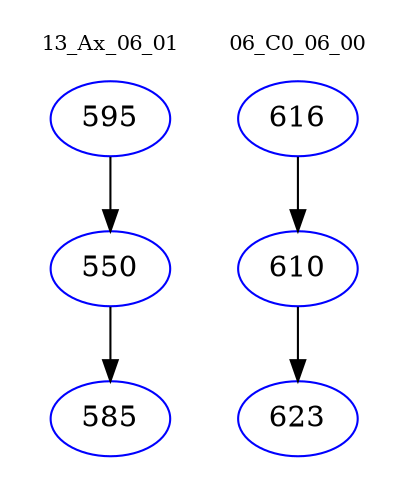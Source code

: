 digraph{
subgraph cluster_0 {
color = white
label = "13_Ax_06_01";
fontsize=10;
T0_595 [label="595", color="blue"]
T0_595 -> T0_550 [color="black"]
T0_550 [label="550", color="blue"]
T0_550 -> T0_585 [color="black"]
T0_585 [label="585", color="blue"]
}
subgraph cluster_1 {
color = white
label = "06_C0_06_00";
fontsize=10;
T1_616 [label="616", color="blue"]
T1_616 -> T1_610 [color="black"]
T1_610 [label="610", color="blue"]
T1_610 -> T1_623 [color="black"]
T1_623 [label="623", color="blue"]
}
}
